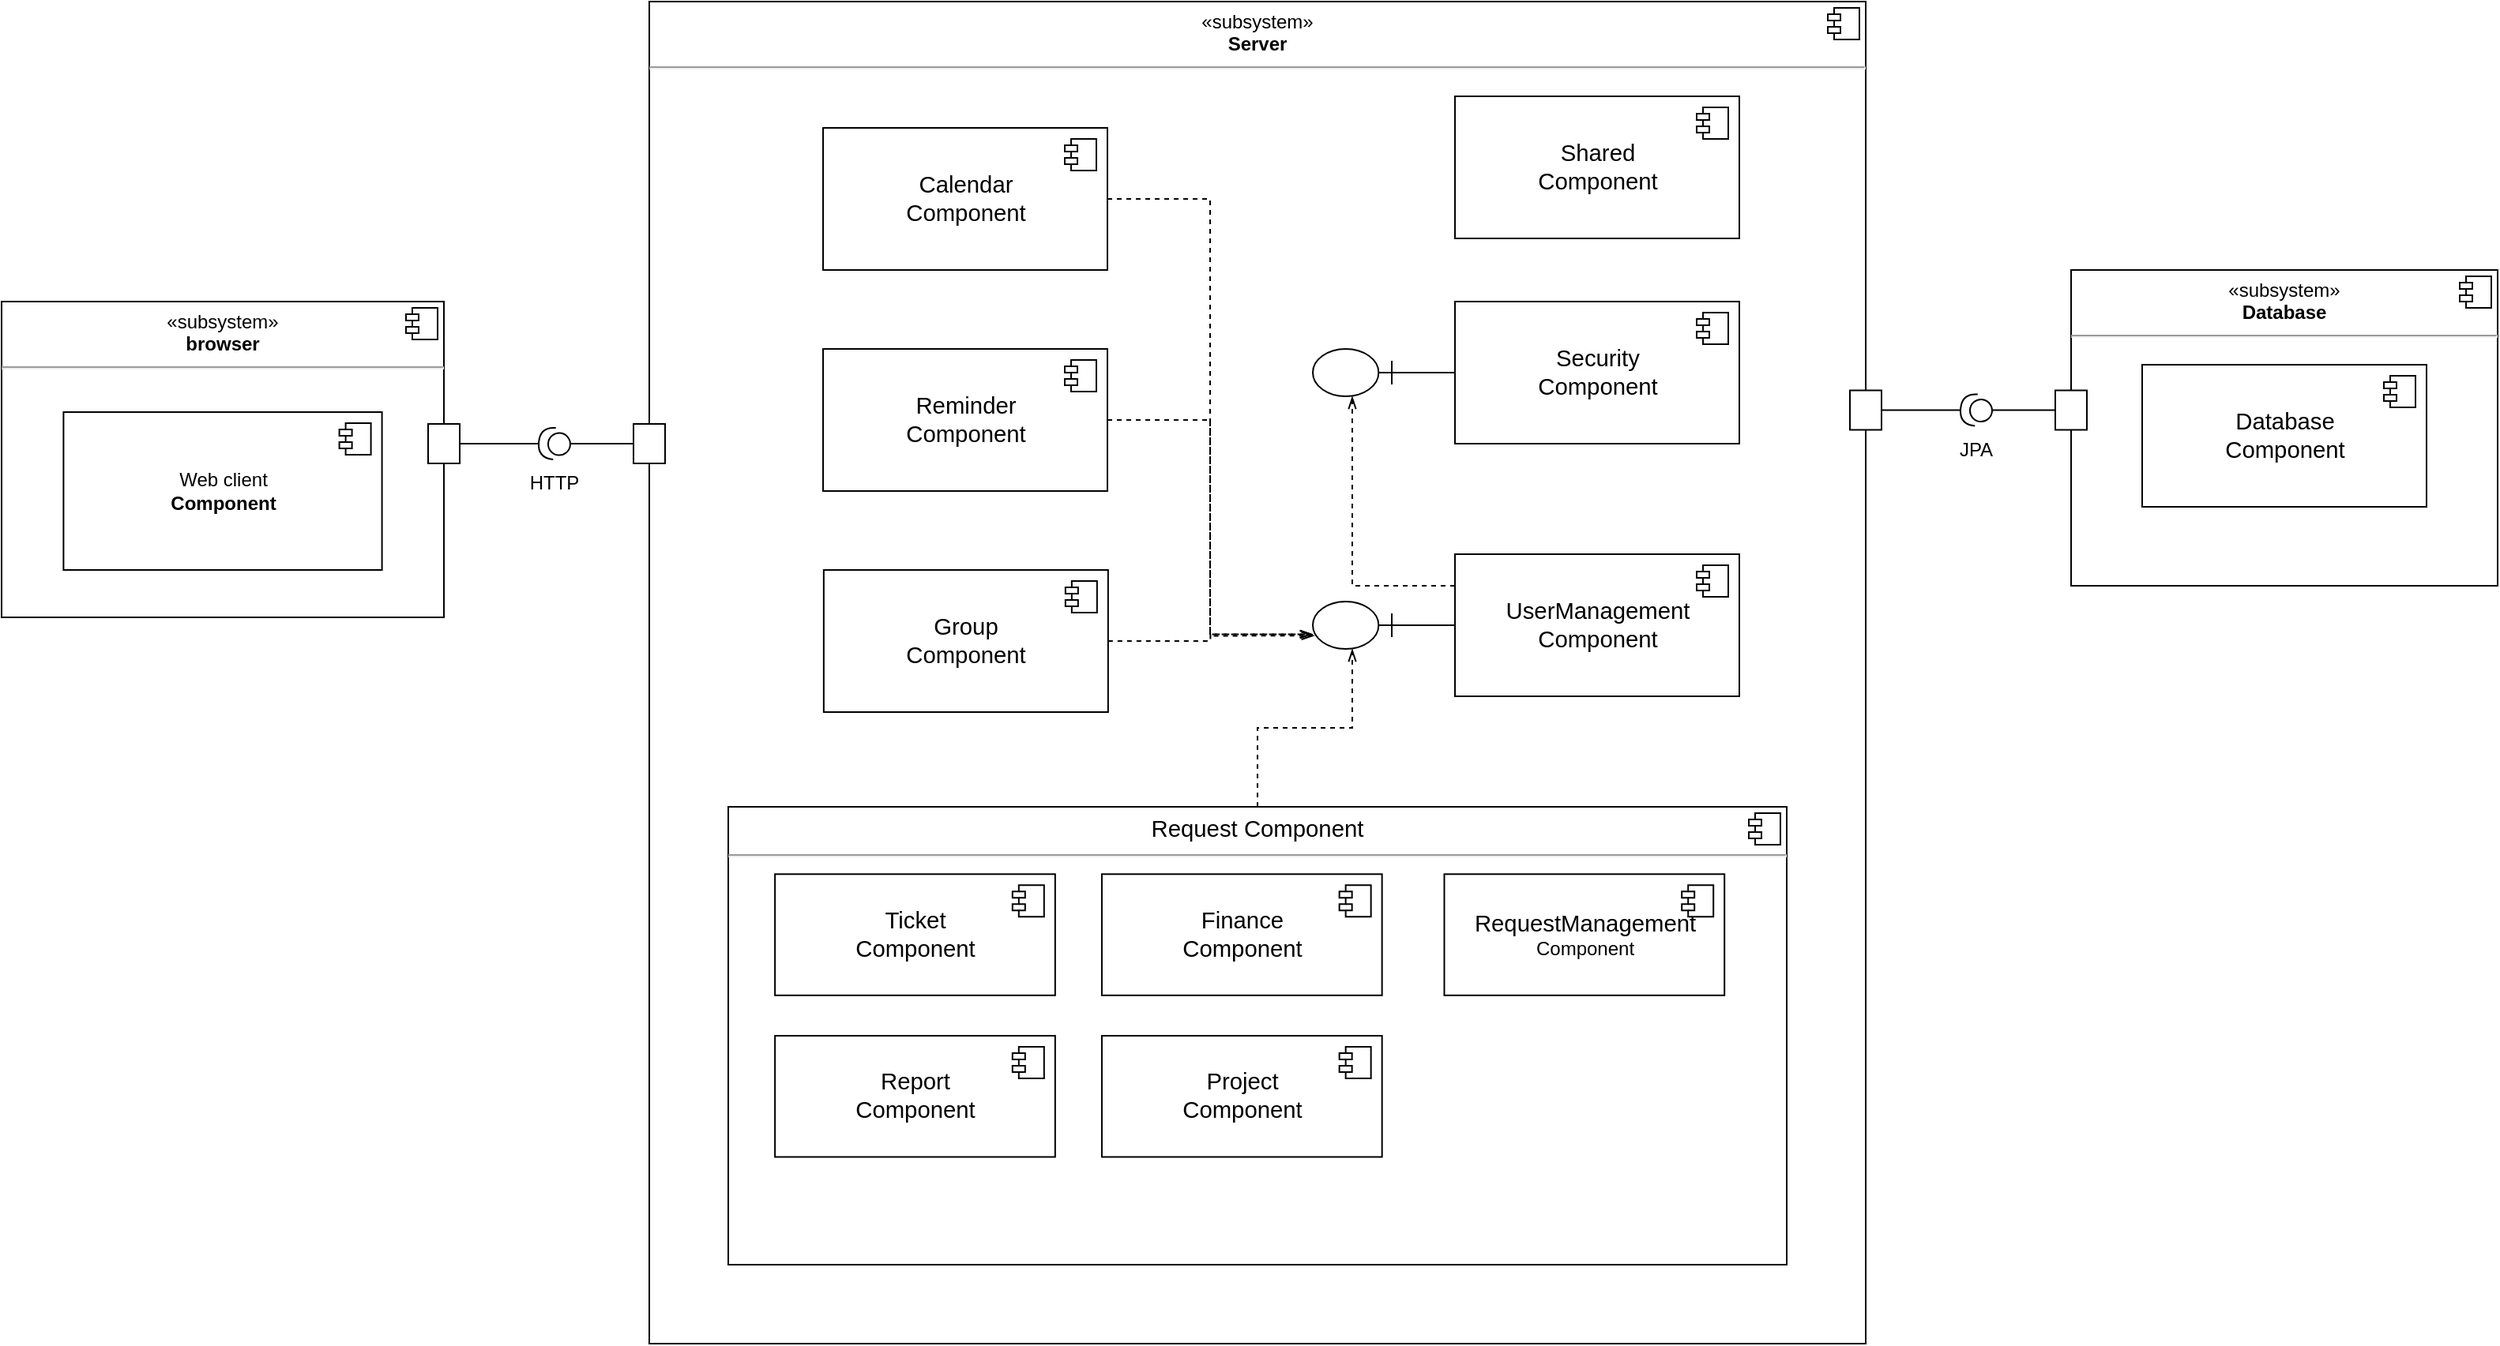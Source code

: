 <mxfile version="12.4.9" type="device"><diagram id="qL8wEEb24ObTINLaTr4E" name="Page-1"><mxGraphModel dx="2048" dy="1150" grid="1" gridSize="10" guides="1" tooltips="1" connect="1" arrows="1" fold="1" page="1" pageScale="1" pageWidth="827" pageHeight="1169" math="0" shadow="0"><root><mxCell id="0"/><mxCell id="1" parent="0"/><mxCell id="3Z58bLWOeyIUxOArwx7H-94" value="&lt;p style=&quot;margin: 6px 0px 0px ; text-align: center&quot;&gt;«subsystem»&lt;br&gt;&lt;b&gt;Server&lt;/b&gt;&lt;/p&gt;&lt;hr&gt;&lt;p style=&quot;margin: 0px ; margin-left: 8px&quot;&gt;&lt;br&gt;&lt;/p&gt;" style="align=left;overflow=fill;html=1;" vertex="1" parent="1"><mxGeometry x="470" y="20" width="770" height="850" as="geometry"/></mxCell><mxCell id="3Z58bLWOeyIUxOArwx7H-95" value="" style="shape=component;jettyWidth=8;jettyHeight=4;" vertex="1" parent="3Z58bLWOeyIUxOArwx7H-94"><mxGeometry x="1" width="20" height="20" relative="1" as="geometry"><mxPoint x="-24" y="4" as="offset"/></mxGeometry></mxCell><mxCell id="3Z58bLWOeyIUxOArwx7H-30" value="&lt;p style=&quot;margin: 0px ; margin-top: 6px ; text-align: center&quot;&gt;&lt;span style=&quot;font-family: &amp;#34;arial&amp;#34; ; font-size: 14.667px ; white-space: pre-wrap&quot;&gt;Request &lt;/span&gt;&lt;span style=&quot;font-family: &amp;#34;arial&amp;#34; ; font-size: 14.667px ; white-space: pre-wrap&quot;&gt;Component&lt;/span&gt;&lt;br&gt;&lt;/p&gt;&lt;hr&gt;&lt;p style=&quot;margin: 0px ; margin-left: 8px&quot;&gt;&lt;br&gt;&lt;/p&gt;" style="align=left;overflow=fill;html=1;" vertex="1" parent="3Z58bLWOeyIUxOArwx7H-94"><mxGeometry x="50" y="510" width="670" height="290" as="geometry"/></mxCell><mxCell id="3Z58bLWOeyIUxOArwx7H-31" value="" style="shape=component;jettyWidth=8;jettyHeight=4;" vertex="1" parent="3Z58bLWOeyIUxOArwx7H-30"><mxGeometry x="1" width="20" height="20" relative="1" as="geometry"><mxPoint x="-24" y="4" as="offset"/></mxGeometry></mxCell><mxCell id="3Z58bLWOeyIUxOArwx7H-24" value="&lt;span id=&quot;docs-internal-guid-0754c8a0-7fff-5432-04c5-f87b5c62d5d1&quot;&gt;&lt;span style=&quot;font-size: 11pt ; font-family: &amp;#34;arial&amp;#34; ; background-color: transparent ; vertical-align: baseline ; white-space: pre-wrap&quot;&gt;Ticket&lt;br/&gt;Component&lt;/span&gt;&lt;/span&gt;" style="html=1;" vertex="1" parent="3Z58bLWOeyIUxOArwx7H-30"><mxGeometry x="29.559" y="42.647" width="177.353" height="76.765" as="geometry"/></mxCell><mxCell id="3Z58bLWOeyIUxOArwx7H-25" value="" style="shape=component;jettyWidth=8;jettyHeight=4;" vertex="1" parent="3Z58bLWOeyIUxOArwx7H-24"><mxGeometry x="1" width="20" height="20" relative="1" as="geometry"><mxPoint x="-27" y="7" as="offset"/></mxGeometry></mxCell><mxCell id="3Z58bLWOeyIUxOArwx7H-26" value="&lt;span id=&quot;docs-internal-guid-b3719229-7fff-797a-af7a-47808bff6430&quot;&gt;&lt;span style=&quot;font-size: 11pt ; font-family: &amp;#34;arial&amp;#34; ; background-color: transparent ; vertical-align: baseline ; white-space: pre-wrap&quot;&gt;Report&lt;br/&gt;Component&lt;/span&gt;&lt;/span&gt;" style="html=1;" vertex="1" parent="3Z58bLWOeyIUxOArwx7H-30"><mxGeometry x="29.559" y="145" width="177.353" height="76.765" as="geometry"/></mxCell><mxCell id="3Z58bLWOeyIUxOArwx7H-27" value="" style="shape=component;jettyWidth=8;jettyHeight=4;" vertex="1" parent="3Z58bLWOeyIUxOArwx7H-26"><mxGeometry x="1" width="20" height="20" relative="1" as="geometry"><mxPoint x="-27" y="7" as="offset"/></mxGeometry></mxCell><mxCell id="3Z58bLWOeyIUxOArwx7H-28" value="&lt;span id=&quot;docs-internal-guid-65a55b67-7fff-94ea-95f9-685565e44270&quot;&gt;&lt;span style=&quot;font-size: 11pt ; font-family: &amp;#34;arial&amp;#34; ; background-color: transparent ; vertical-align: baseline ; white-space: pre-wrap&quot;&gt;Finance&lt;br/&gt;Component&lt;/span&gt;&lt;/span&gt;" style="html=1;" vertex="1" parent="3Z58bLWOeyIUxOArwx7H-30"><mxGeometry x="236.471" y="42.647" width="177.353" height="76.765" as="geometry"/></mxCell><mxCell id="3Z58bLWOeyIUxOArwx7H-29" value="" style="shape=component;jettyWidth=8;jettyHeight=4;" vertex="1" parent="3Z58bLWOeyIUxOArwx7H-28"><mxGeometry x="1" width="20" height="20" relative="1" as="geometry"><mxPoint x="-27" y="7" as="offset"/></mxGeometry></mxCell><mxCell id="3Z58bLWOeyIUxOArwx7H-32" value="&lt;span id=&quot;docs-internal-guid-d8fa0652-7fff-dea0-dcf7-9543c7e1cb0d&quot;&gt;&lt;span style=&quot;font-size: 11pt ; font-family: &amp;#34;arial&amp;#34; ; background-color: transparent ; vertical-align: baseline ; white-space: pre-wrap&quot;&gt;Project&lt;br/&gt;Component&lt;/span&gt;&lt;/span&gt;" style="html=1;" vertex="1" parent="3Z58bLWOeyIUxOArwx7H-30"><mxGeometry x="236.474" y="145" width="177.353" height="76.765" as="geometry"/></mxCell><mxCell id="3Z58bLWOeyIUxOArwx7H-33" value="" style="shape=component;jettyWidth=8;jettyHeight=4;" vertex="1" parent="3Z58bLWOeyIUxOArwx7H-32"><mxGeometry x="1" width="20" height="20" relative="1" as="geometry"><mxPoint x="-27" y="7" as="offset"/></mxGeometry></mxCell><mxCell id="3Z58bLWOeyIUxOArwx7H-34" value="&lt;font face=&quot;arial&quot;&gt;&lt;span style=&quot;font-size: 14.667px ; white-space: pre-wrap&quot;&gt;RequestManagement&lt;br/&gt;&lt;/span&gt;&lt;/font&gt;Component" style="html=1;" vertex="1" parent="3Z58bLWOeyIUxOArwx7H-30"><mxGeometry x="453.235" y="42.647" width="177.353" height="76.765" as="geometry"/></mxCell><mxCell id="3Z58bLWOeyIUxOArwx7H-35" value="" style="shape=component;jettyWidth=8;jettyHeight=4;" vertex="1" parent="3Z58bLWOeyIUxOArwx7H-34"><mxGeometry x="1" width="20" height="20" relative="1" as="geometry"><mxPoint x="-27" y="7" as="offset"/></mxGeometry></mxCell><mxCell id="3Z58bLWOeyIUxOArwx7H-7" value="&lt;p style=&quot;margin: 0px ; margin-top: 6px ; text-align: center&quot;&gt;«subsystem»&lt;br&gt;&lt;b&gt;browser&lt;/b&gt;&lt;br&gt;&lt;/p&gt;&lt;hr&gt;&lt;p style=&quot;margin: 0px ; margin-left: 8px&quot;&gt;&lt;br&gt;&lt;/p&gt;" style="align=left;overflow=fill;html=1;" vertex="1" parent="1"><mxGeometry x="60" y="210" width="280" height="200" as="geometry"/></mxCell><mxCell id="3Z58bLWOeyIUxOArwx7H-8" value="" style="shape=component;jettyWidth=8;jettyHeight=4;" vertex="1" parent="3Z58bLWOeyIUxOArwx7H-7"><mxGeometry x="1" width="20" height="20" relative="1" as="geometry"><mxPoint x="-24" y="4" as="offset"/></mxGeometry></mxCell><mxCell id="3Z58bLWOeyIUxOArwx7H-3" value="Web client&lt;br&gt;&lt;b&gt;Component&lt;/b&gt;" style="html=1;" vertex="1" parent="3Z58bLWOeyIUxOArwx7H-7"><mxGeometry x="39.2" y="69.998" width="201.6" height="100" as="geometry"/></mxCell><mxCell id="3Z58bLWOeyIUxOArwx7H-4" value="" style="shape=component;jettyWidth=8;jettyHeight=4;" vertex="1" parent="3Z58bLWOeyIUxOArwx7H-3"><mxGeometry x="1" width="20" height="20" relative="1" as="geometry"><mxPoint x="-27" y="7" as="offset"/></mxGeometry></mxCell><mxCell id="3Z58bLWOeyIUxOArwx7H-10" value="&lt;span id=&quot;docs-internal-guid-37ebd0ec-7fff-13c2-4e24-cc01672d7b7f&quot;&gt;&lt;span style=&quot;font-size: 11pt ; font-family: &amp;#34;arial&amp;#34; ; background-color: transparent ; vertical-align: baseline ; white-space: pre-wrap&quot;&gt;Security&lt;br/&gt;Component&lt;/span&gt;&lt;/span&gt;" style="html=1;" vertex="1" parent="1"><mxGeometry x="980" y="210" width="180" height="90" as="geometry"/></mxCell><mxCell id="3Z58bLWOeyIUxOArwx7H-11" value="" style="shape=component;jettyWidth=8;jettyHeight=4;" vertex="1" parent="3Z58bLWOeyIUxOArwx7H-10"><mxGeometry x="1" width="20" height="20" relative="1" as="geometry"><mxPoint x="-27" y="7" as="offset"/></mxGeometry></mxCell><mxCell id="3Z58bLWOeyIUxOArwx7H-73" style="edgeStyle=orthogonalEdgeStyle;rounded=0;orthogonalLoop=1;jettySize=auto;html=1;endArrow=openThin;endFill=0;dashed=1;" edge="1" parent="1" source="3Z58bLWOeyIUxOArwx7H-12" target="3Z58bLWOeyIUxOArwx7H-70"><mxGeometry relative="1" as="geometry"><Array as="points"><mxPoint x="915" y="390"/></Array></mxGeometry></mxCell><mxCell id="3Z58bLWOeyIUxOArwx7H-12" value="&lt;span id=&quot;docs-internal-guid-f0e8397e-7fff-43f0-2565-f3599224ff24&quot;&gt;&lt;span style=&quot;font-size: 11pt ; font-family: &amp;#34;arial&amp;#34; ; background-color: transparent ; vertical-align: baseline ; white-space: pre-wrap&quot;&gt;UserManagement&lt;br/&gt;Component&lt;/span&gt;&lt;/span&gt;" style="html=1;" vertex="1" parent="1"><mxGeometry x="980" y="370" width="180" height="90" as="geometry"/></mxCell><mxCell id="3Z58bLWOeyIUxOArwx7H-13" value="" style="shape=component;jettyWidth=8;jettyHeight=4;" vertex="1" parent="3Z58bLWOeyIUxOArwx7H-12"><mxGeometry x="1" width="20" height="20" relative="1" as="geometry"><mxPoint x="-27" y="7" as="offset"/></mxGeometry></mxCell><mxCell id="3Z58bLWOeyIUxOArwx7H-76" style="edgeStyle=orthogonalEdgeStyle;rounded=0;orthogonalLoop=1;jettySize=auto;html=1;entryX=1.001;entryY=0.31;entryDx=0;entryDy=0;entryPerimeter=0;dashed=1;endArrow=openThin;endFill=0;" edge="1" parent="1" source="3Z58bLWOeyIUxOArwx7H-14" target="3Z58bLWOeyIUxOArwx7H-69"><mxGeometry relative="1" as="geometry"/></mxCell><mxCell id="3Z58bLWOeyIUxOArwx7H-14" value="&lt;span id=&quot;docs-internal-guid-b7ceeb23-7fff-7406-7aac-59992b1d62ae&quot;&gt;&lt;span style=&quot;font-size: 11pt ; font-family: &amp;#34;arial&amp;#34; ; background-color: transparent ; vertical-align: baseline ; white-space: pre-wrap&quot;&gt;Group&lt;br/&gt;Component&lt;/span&gt;&lt;/span&gt;" style="html=1;" vertex="1" parent="1"><mxGeometry x="580.43" y="380" width="180" height="90" as="geometry"/></mxCell><mxCell id="3Z58bLWOeyIUxOArwx7H-15" value="" style="shape=component;jettyWidth=8;jettyHeight=4;" vertex="1" parent="3Z58bLWOeyIUxOArwx7H-14"><mxGeometry x="1" width="20" height="20" relative="1" as="geometry"><mxPoint x="-27" y="7" as="offset"/></mxGeometry></mxCell><mxCell id="3Z58bLWOeyIUxOArwx7H-18" value="&lt;span id=&quot;docs-internal-guid-e9333459-7fff-fd31-cf45-4626cf34cc71&quot;&gt;&lt;span style=&quot;font-size: 11pt ; font-family: &amp;#34;arial&amp;#34; ; background-color: transparent ; vertical-align: baseline ; white-space: pre-wrap&quot;&gt;Shared&lt;br/&gt;Component&lt;/span&gt;&lt;/span&gt;" style="html=1;" vertex="1" parent="1"><mxGeometry x="980" y="80" width="180" height="90" as="geometry"/></mxCell><mxCell id="3Z58bLWOeyIUxOArwx7H-19" value="" style="shape=component;jettyWidth=8;jettyHeight=4;" vertex="1" parent="3Z58bLWOeyIUxOArwx7H-18"><mxGeometry x="1" width="20" height="20" relative="1" as="geometry"><mxPoint x="-27" y="7" as="offset"/></mxGeometry></mxCell><mxCell id="3Z58bLWOeyIUxOArwx7H-74" style="edgeStyle=orthogonalEdgeStyle;rounded=0;orthogonalLoop=1;jettySize=auto;html=1;entryX=1.001;entryY=0.31;entryDx=0;entryDy=0;entryPerimeter=0;dashed=1;endArrow=openThin;endFill=0;" edge="1" parent="1" source="3Z58bLWOeyIUxOArwx7H-20" target="3Z58bLWOeyIUxOArwx7H-69"><mxGeometry relative="1" as="geometry"/></mxCell><mxCell id="3Z58bLWOeyIUxOArwx7H-20" value="&lt;span id=&quot;docs-internal-guid-16bb6eec-7fff-1c3d-901d-fc5749f742e5&quot;&gt;&lt;span style=&quot;font-size: 11pt ; font-family: &amp;#34;arial&amp;#34; ; background-color: transparent ; vertical-align: baseline ; white-space: pre-wrap&quot;&gt;Calendar&lt;br/&gt;Component&lt;/span&gt;&lt;/span&gt;" style="html=1;" vertex="1" parent="1"><mxGeometry x="580.0" y="100" width="180" height="90" as="geometry"/></mxCell><mxCell id="3Z58bLWOeyIUxOArwx7H-21" value="" style="shape=component;jettyWidth=8;jettyHeight=4;" vertex="1" parent="3Z58bLWOeyIUxOArwx7H-20"><mxGeometry x="1" width="20" height="20" relative="1" as="geometry"><mxPoint x="-27" y="7" as="offset"/></mxGeometry></mxCell><mxCell id="3Z58bLWOeyIUxOArwx7H-75" style="edgeStyle=orthogonalEdgeStyle;rounded=0;orthogonalLoop=1;jettySize=auto;html=1;entryX=0.982;entryY=0.278;entryDx=0;entryDy=0;entryPerimeter=0;dashed=1;endArrow=openThin;endFill=0;" edge="1" parent="1" source="3Z58bLWOeyIUxOArwx7H-22" target="3Z58bLWOeyIUxOArwx7H-69"><mxGeometry relative="1" as="geometry"/></mxCell><mxCell id="3Z58bLWOeyIUxOArwx7H-22" value="&lt;span id=&quot;docs-internal-guid-3ae57b66-7fff-427f-9950-51d30e67fe9b&quot;&gt;&lt;span style=&quot;font-size: 11pt ; font-family: &amp;#34;arial&amp;#34; ; background-color: transparent ; vertical-align: baseline ; white-space: pre-wrap&quot;&gt;Reminder&lt;br/&gt;Component&lt;/span&gt;&lt;/span&gt;" style="html=1;" vertex="1" parent="1"><mxGeometry x="580.0" y="240" width="180" height="90" as="geometry"/></mxCell><mxCell id="3Z58bLWOeyIUxOArwx7H-23" value="" style="shape=component;jettyWidth=8;jettyHeight=4;" vertex="1" parent="3Z58bLWOeyIUxOArwx7H-22"><mxGeometry x="1" width="20" height="20" relative="1" as="geometry"><mxPoint x="-27" y="7" as="offset"/></mxGeometry></mxCell><mxCell id="3Z58bLWOeyIUxOArwx7H-42" value="&lt;p style=&quot;margin: 6px 0px 0px ; text-align: center&quot;&gt;«subsystem»&lt;br&gt;&lt;b&gt;Database&lt;/b&gt;&lt;/p&gt;&lt;hr&gt;&lt;p style=&quot;margin: 0px ; margin-left: 8px&quot;&gt;&lt;br&gt;&lt;/p&gt;" style="align=left;overflow=fill;html=1;" vertex="1" parent="1"><mxGeometry x="1370" y="190" width="270" height="200" as="geometry"/></mxCell><mxCell id="3Z58bLWOeyIUxOArwx7H-43" value="" style="shape=component;jettyWidth=8;jettyHeight=4;" vertex="1" parent="3Z58bLWOeyIUxOArwx7H-42"><mxGeometry x="1" width="20" height="20" relative="1" as="geometry"><mxPoint x="-24" y="4" as="offset"/></mxGeometry></mxCell><mxCell id="3Z58bLWOeyIUxOArwx7H-46" value="&lt;span id=&quot;docs-internal-guid-3ae57b66-7fff-427f-9950-51d30e67fe9b&quot;&gt;&lt;span style=&quot;font-size: 11pt ; font-family: &amp;#34;arial&amp;#34; ; background-color: transparent ; vertical-align: baseline ; white-space: pre-wrap&quot;&gt;Database&lt;br&gt;Component&lt;/span&gt;&lt;/span&gt;" style="html=1;" vertex="1" parent="3Z58bLWOeyIUxOArwx7H-42"><mxGeometry x="45" y="60" width="180" height="90" as="geometry"/></mxCell><mxCell id="3Z58bLWOeyIUxOArwx7H-47" value="" style="shape=component;jettyWidth=8;jettyHeight=4;" vertex="1" parent="3Z58bLWOeyIUxOArwx7H-46"><mxGeometry x="1" width="20" height="20" relative="1" as="geometry"><mxPoint x="-27" y="7" as="offset"/></mxGeometry></mxCell><mxCell id="3Z58bLWOeyIUxOArwx7H-86" value="" style="rounded=0;whiteSpace=wrap;html=1;" vertex="1" parent="3Z58bLWOeyIUxOArwx7H-42"><mxGeometry x="-10" y="76.25" width="20" height="25" as="geometry"/></mxCell><mxCell id="3Z58bLWOeyIUxOArwx7H-87" value="" style="rounded=0;whiteSpace=wrap;html=1;" vertex="1" parent="3Z58bLWOeyIUxOArwx7H-42"><mxGeometry x="-140" y="76.25" width="20" height="25" as="geometry"/></mxCell><mxCell id="3Z58bLWOeyIUxOArwx7H-88" style="edgeStyle=orthogonalEdgeStyle;rounded=0;orthogonalLoop=1;jettySize=auto;html=1;entryX=0;entryY=0.5;entryDx=0;entryDy=0;endArrow=none;endFill=0;" edge="1" parent="3Z58bLWOeyIUxOArwx7H-42" source="3Z58bLWOeyIUxOArwx7H-90" target="3Z58bLWOeyIUxOArwx7H-86"><mxGeometry relative="1" as="geometry"/></mxCell><mxCell id="3Z58bLWOeyIUxOArwx7H-89" style="edgeStyle=orthogonalEdgeStyle;rounded=0;orthogonalLoop=1;jettySize=auto;html=1;entryX=1;entryY=0.5;entryDx=0;entryDy=0;endArrow=none;endFill=0;" edge="1" parent="3Z58bLWOeyIUxOArwx7H-42" source="3Z58bLWOeyIUxOArwx7H-90" target="3Z58bLWOeyIUxOArwx7H-87"><mxGeometry relative="1" as="geometry"/></mxCell><mxCell id="3Z58bLWOeyIUxOArwx7H-90" value="" style="shape=providedRequiredInterface;html=1;verticalLabelPosition=bottom;rotation=-175;" vertex="1" parent="3Z58bLWOeyIUxOArwx7H-42"><mxGeometry x="-70" y="78.75" width="20" height="20" as="geometry"/></mxCell><mxCell id="3Z58bLWOeyIUxOArwx7H-91" value="JPA" style="text;html=1;strokeColor=none;fillColor=none;align=center;verticalAlign=middle;whiteSpace=wrap;rounded=0;" vertex="1" parent="3Z58bLWOeyIUxOArwx7H-42"><mxGeometry x="-80" y="103.75" width="40" height="20" as="geometry"/></mxCell><mxCell id="3Z58bLWOeyIUxOArwx7H-57" value="" style="rounded=0;whiteSpace=wrap;html=1;" vertex="1" parent="1"><mxGeometry x="460" y="287.5" width="20" height="25" as="geometry"/></mxCell><mxCell id="3Z58bLWOeyIUxOArwx7H-60" value="" style="rounded=0;whiteSpace=wrap;html=1;" vertex="1" parent="1"><mxGeometry x="330" y="287.5" width="20" height="25" as="geometry"/></mxCell><mxCell id="3Z58bLWOeyIUxOArwx7H-65" style="edgeStyle=orthogonalEdgeStyle;rounded=0;orthogonalLoop=1;jettySize=auto;html=1;entryX=0;entryY=0.5;entryDx=0;entryDy=0;endArrow=none;endFill=0;" edge="1" parent="1" source="3Z58bLWOeyIUxOArwx7H-64" target="3Z58bLWOeyIUxOArwx7H-57"><mxGeometry relative="1" as="geometry"/></mxCell><mxCell id="3Z58bLWOeyIUxOArwx7H-66" style="edgeStyle=orthogonalEdgeStyle;rounded=0;orthogonalLoop=1;jettySize=auto;html=1;entryX=1;entryY=0.5;entryDx=0;entryDy=0;endArrow=none;endFill=0;" edge="1" parent="1" source="3Z58bLWOeyIUxOArwx7H-64" target="3Z58bLWOeyIUxOArwx7H-60"><mxGeometry relative="1" as="geometry"/></mxCell><mxCell id="3Z58bLWOeyIUxOArwx7H-64" value="" style="shape=providedRequiredInterface;html=1;verticalLabelPosition=bottom;rotation=-175;" vertex="1" parent="1"><mxGeometry x="400" y="290" width="20" height="20" as="geometry"/></mxCell><mxCell id="3Z58bLWOeyIUxOArwx7H-71" style="edgeStyle=orthogonalEdgeStyle;rounded=0;orthogonalLoop=1;jettySize=auto;html=1;entryX=0;entryY=0.5;entryDx=0;entryDy=0;endArrow=none;endFill=0;" edge="1" parent="1" source="3Z58bLWOeyIUxOArwx7H-69" target="3Z58bLWOeyIUxOArwx7H-12"><mxGeometry relative="1" as="geometry"/></mxCell><mxCell id="3Z58bLWOeyIUxOArwx7H-69" value="" style="shape=umlBoundary;whiteSpace=wrap;html=1;rotation=-180;" vertex="1" parent="1"><mxGeometry x="890" y="400" width="50" height="30" as="geometry"/></mxCell><mxCell id="3Z58bLWOeyIUxOArwx7H-72" style="edgeStyle=orthogonalEdgeStyle;rounded=0;orthogonalLoop=1;jettySize=auto;html=1;endArrow=none;endFill=0;" edge="1" parent="1" source="3Z58bLWOeyIUxOArwx7H-70" target="3Z58bLWOeyIUxOArwx7H-10"><mxGeometry relative="1" as="geometry"/></mxCell><mxCell id="3Z58bLWOeyIUxOArwx7H-70" value="" style="shape=umlBoundary;whiteSpace=wrap;html=1;rotation=-180;" vertex="1" parent="1"><mxGeometry x="890" y="240" width="50" height="30" as="geometry"/></mxCell><mxCell id="3Z58bLWOeyIUxOArwx7H-79" value="HTTP" style="text;html=1;strokeColor=none;fillColor=none;align=center;verticalAlign=middle;whiteSpace=wrap;rounded=0;" vertex="1" parent="1"><mxGeometry x="390" y="315" width="40" height="20" as="geometry"/></mxCell><mxCell id="3Z58bLWOeyIUxOArwx7H-98" style="edgeStyle=orthogonalEdgeStyle;rounded=0;orthogonalLoop=1;jettySize=auto;html=1;dashed=1;endArrow=openThin;endFill=0;" edge="1" parent="1" source="3Z58bLWOeyIUxOArwx7H-30" target="3Z58bLWOeyIUxOArwx7H-69"><mxGeometry relative="1" as="geometry"/></mxCell></root></mxGraphModel></diagram></mxfile>